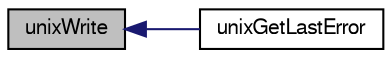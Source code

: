 digraph "unixWrite"
{
  edge [fontname="FreeSans",fontsize="10",labelfontname="FreeSans",labelfontsize="10"];
  node [fontname="FreeSans",fontsize="10",shape=record];
  rankdir="LR";
  Node850490 [label="unixWrite",height=0.2,width=0.4,color="black", fillcolor="grey75", style="filled", fontcolor="black"];
  Node850490 -> Node850491 [dir="back",color="midnightblue",fontsize="10",style="solid",fontname="FreeSans"];
  Node850491 [label="unixGetLastError",height=0.2,width=0.4,color="black", fillcolor="white", style="filled",URL="$sqlite3_8c.html#aed1e42f49d74b419c3c85b559dd61240"];
}
